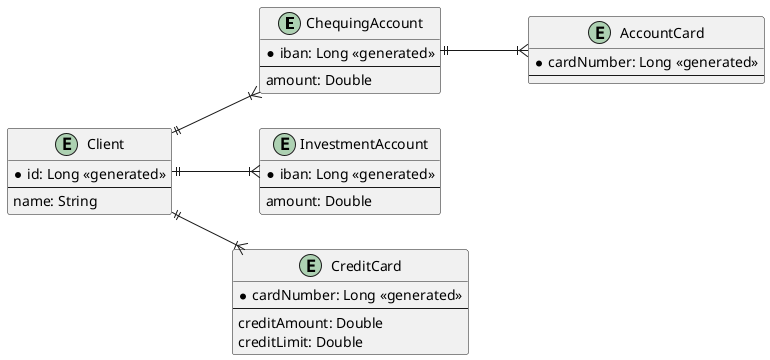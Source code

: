 @startuml
'https://plantuml.com/sequence-diagram
left to right direction
entity ChequingAccount {
  * iban: Long <<generated>>
  ---
  amount: Double
}

entity InvestmentAccount {
  * iban: Long <<generated>>
  ---
  amount: Double
}

entity AccountCard {
  * cardNumber: Long <<generated>>
  ---
}

entity CreditCard {
  * cardNumber: Long <<generated>>
  ---
  creditAmount: Double
  creditLimit: Double
}


entity Client {
  * id: Long <<generated>>
  ---
  name: String
}

Client||--|{ChequingAccount
ChequingAccount||--|{AccountCard
Client||--|{CreditCard
Client||--|{InvestmentAccount
@enduml